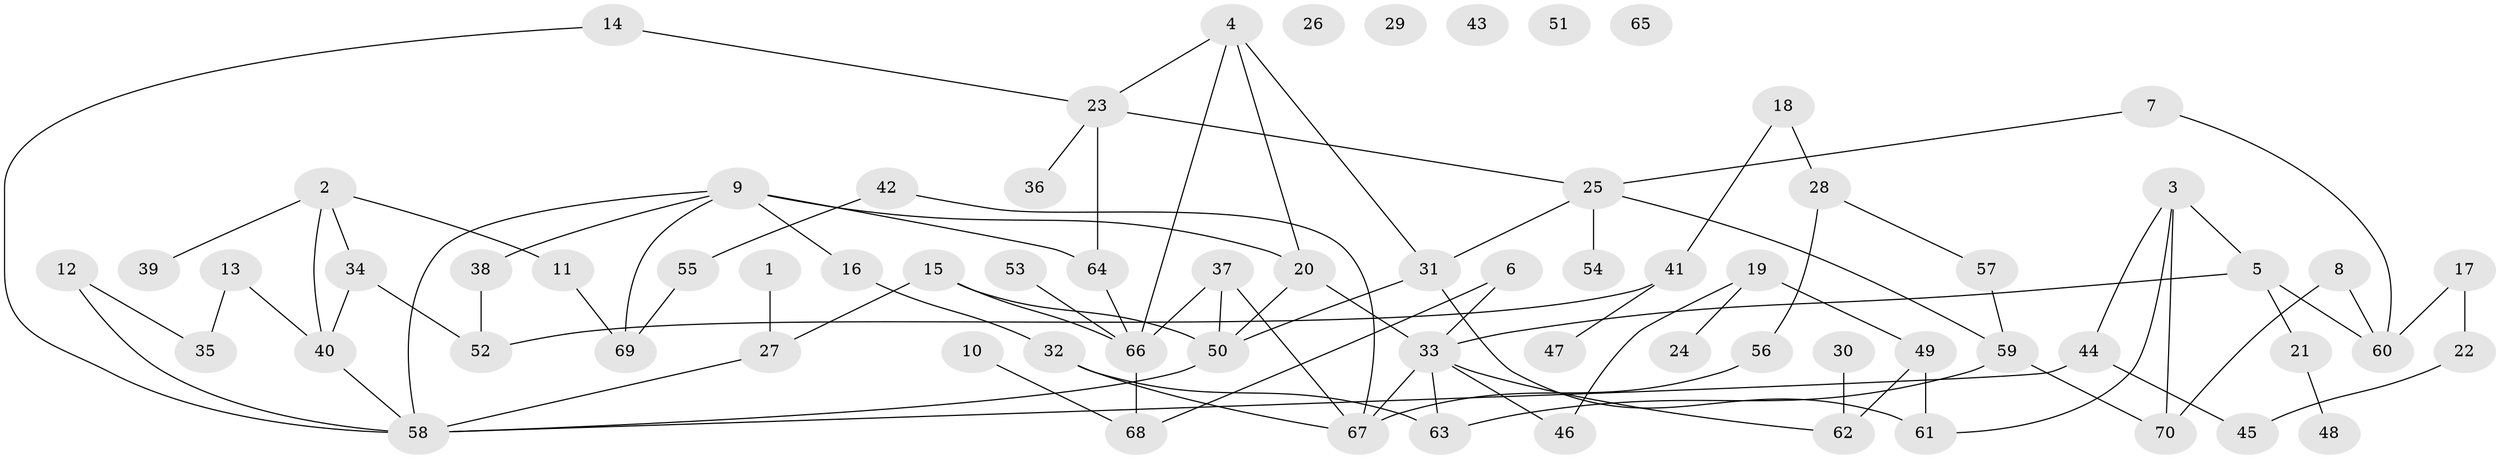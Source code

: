 // Generated by graph-tools (version 1.1) at 2025/00/03/09/25 03:00:45]
// undirected, 70 vertices, 93 edges
graph export_dot {
graph [start="1"]
  node [color=gray90,style=filled];
  1;
  2;
  3;
  4;
  5;
  6;
  7;
  8;
  9;
  10;
  11;
  12;
  13;
  14;
  15;
  16;
  17;
  18;
  19;
  20;
  21;
  22;
  23;
  24;
  25;
  26;
  27;
  28;
  29;
  30;
  31;
  32;
  33;
  34;
  35;
  36;
  37;
  38;
  39;
  40;
  41;
  42;
  43;
  44;
  45;
  46;
  47;
  48;
  49;
  50;
  51;
  52;
  53;
  54;
  55;
  56;
  57;
  58;
  59;
  60;
  61;
  62;
  63;
  64;
  65;
  66;
  67;
  68;
  69;
  70;
  1 -- 27;
  2 -- 11;
  2 -- 34;
  2 -- 39;
  2 -- 40;
  3 -- 5;
  3 -- 44;
  3 -- 61;
  3 -- 70;
  4 -- 20;
  4 -- 23;
  4 -- 31;
  4 -- 66;
  5 -- 21;
  5 -- 33;
  5 -- 60;
  6 -- 33;
  6 -- 68;
  7 -- 25;
  7 -- 60;
  8 -- 60;
  8 -- 70;
  9 -- 16;
  9 -- 20;
  9 -- 38;
  9 -- 58;
  9 -- 64;
  9 -- 69;
  10 -- 68;
  11 -- 69;
  12 -- 35;
  12 -- 58;
  13 -- 35;
  13 -- 40;
  14 -- 23;
  14 -- 58;
  15 -- 27;
  15 -- 50;
  15 -- 66;
  16 -- 32;
  17 -- 22;
  17 -- 60;
  18 -- 28;
  18 -- 41;
  19 -- 24;
  19 -- 46;
  19 -- 49;
  20 -- 33;
  20 -- 50;
  21 -- 48;
  22 -- 45;
  23 -- 25;
  23 -- 36;
  23 -- 64;
  25 -- 31;
  25 -- 54;
  25 -- 59;
  27 -- 58;
  28 -- 56;
  28 -- 57;
  30 -- 62;
  31 -- 50;
  31 -- 61;
  32 -- 63;
  32 -- 67;
  33 -- 46;
  33 -- 62;
  33 -- 63;
  33 -- 67;
  34 -- 40;
  34 -- 52;
  37 -- 50;
  37 -- 66;
  37 -- 67;
  38 -- 52;
  40 -- 58;
  41 -- 47;
  41 -- 52;
  42 -- 55;
  42 -- 67;
  44 -- 45;
  44 -- 58;
  49 -- 61;
  49 -- 62;
  50 -- 58;
  53 -- 66;
  55 -- 69;
  56 -- 67;
  57 -- 59;
  59 -- 63;
  59 -- 70;
  64 -- 66;
  66 -- 68;
}
